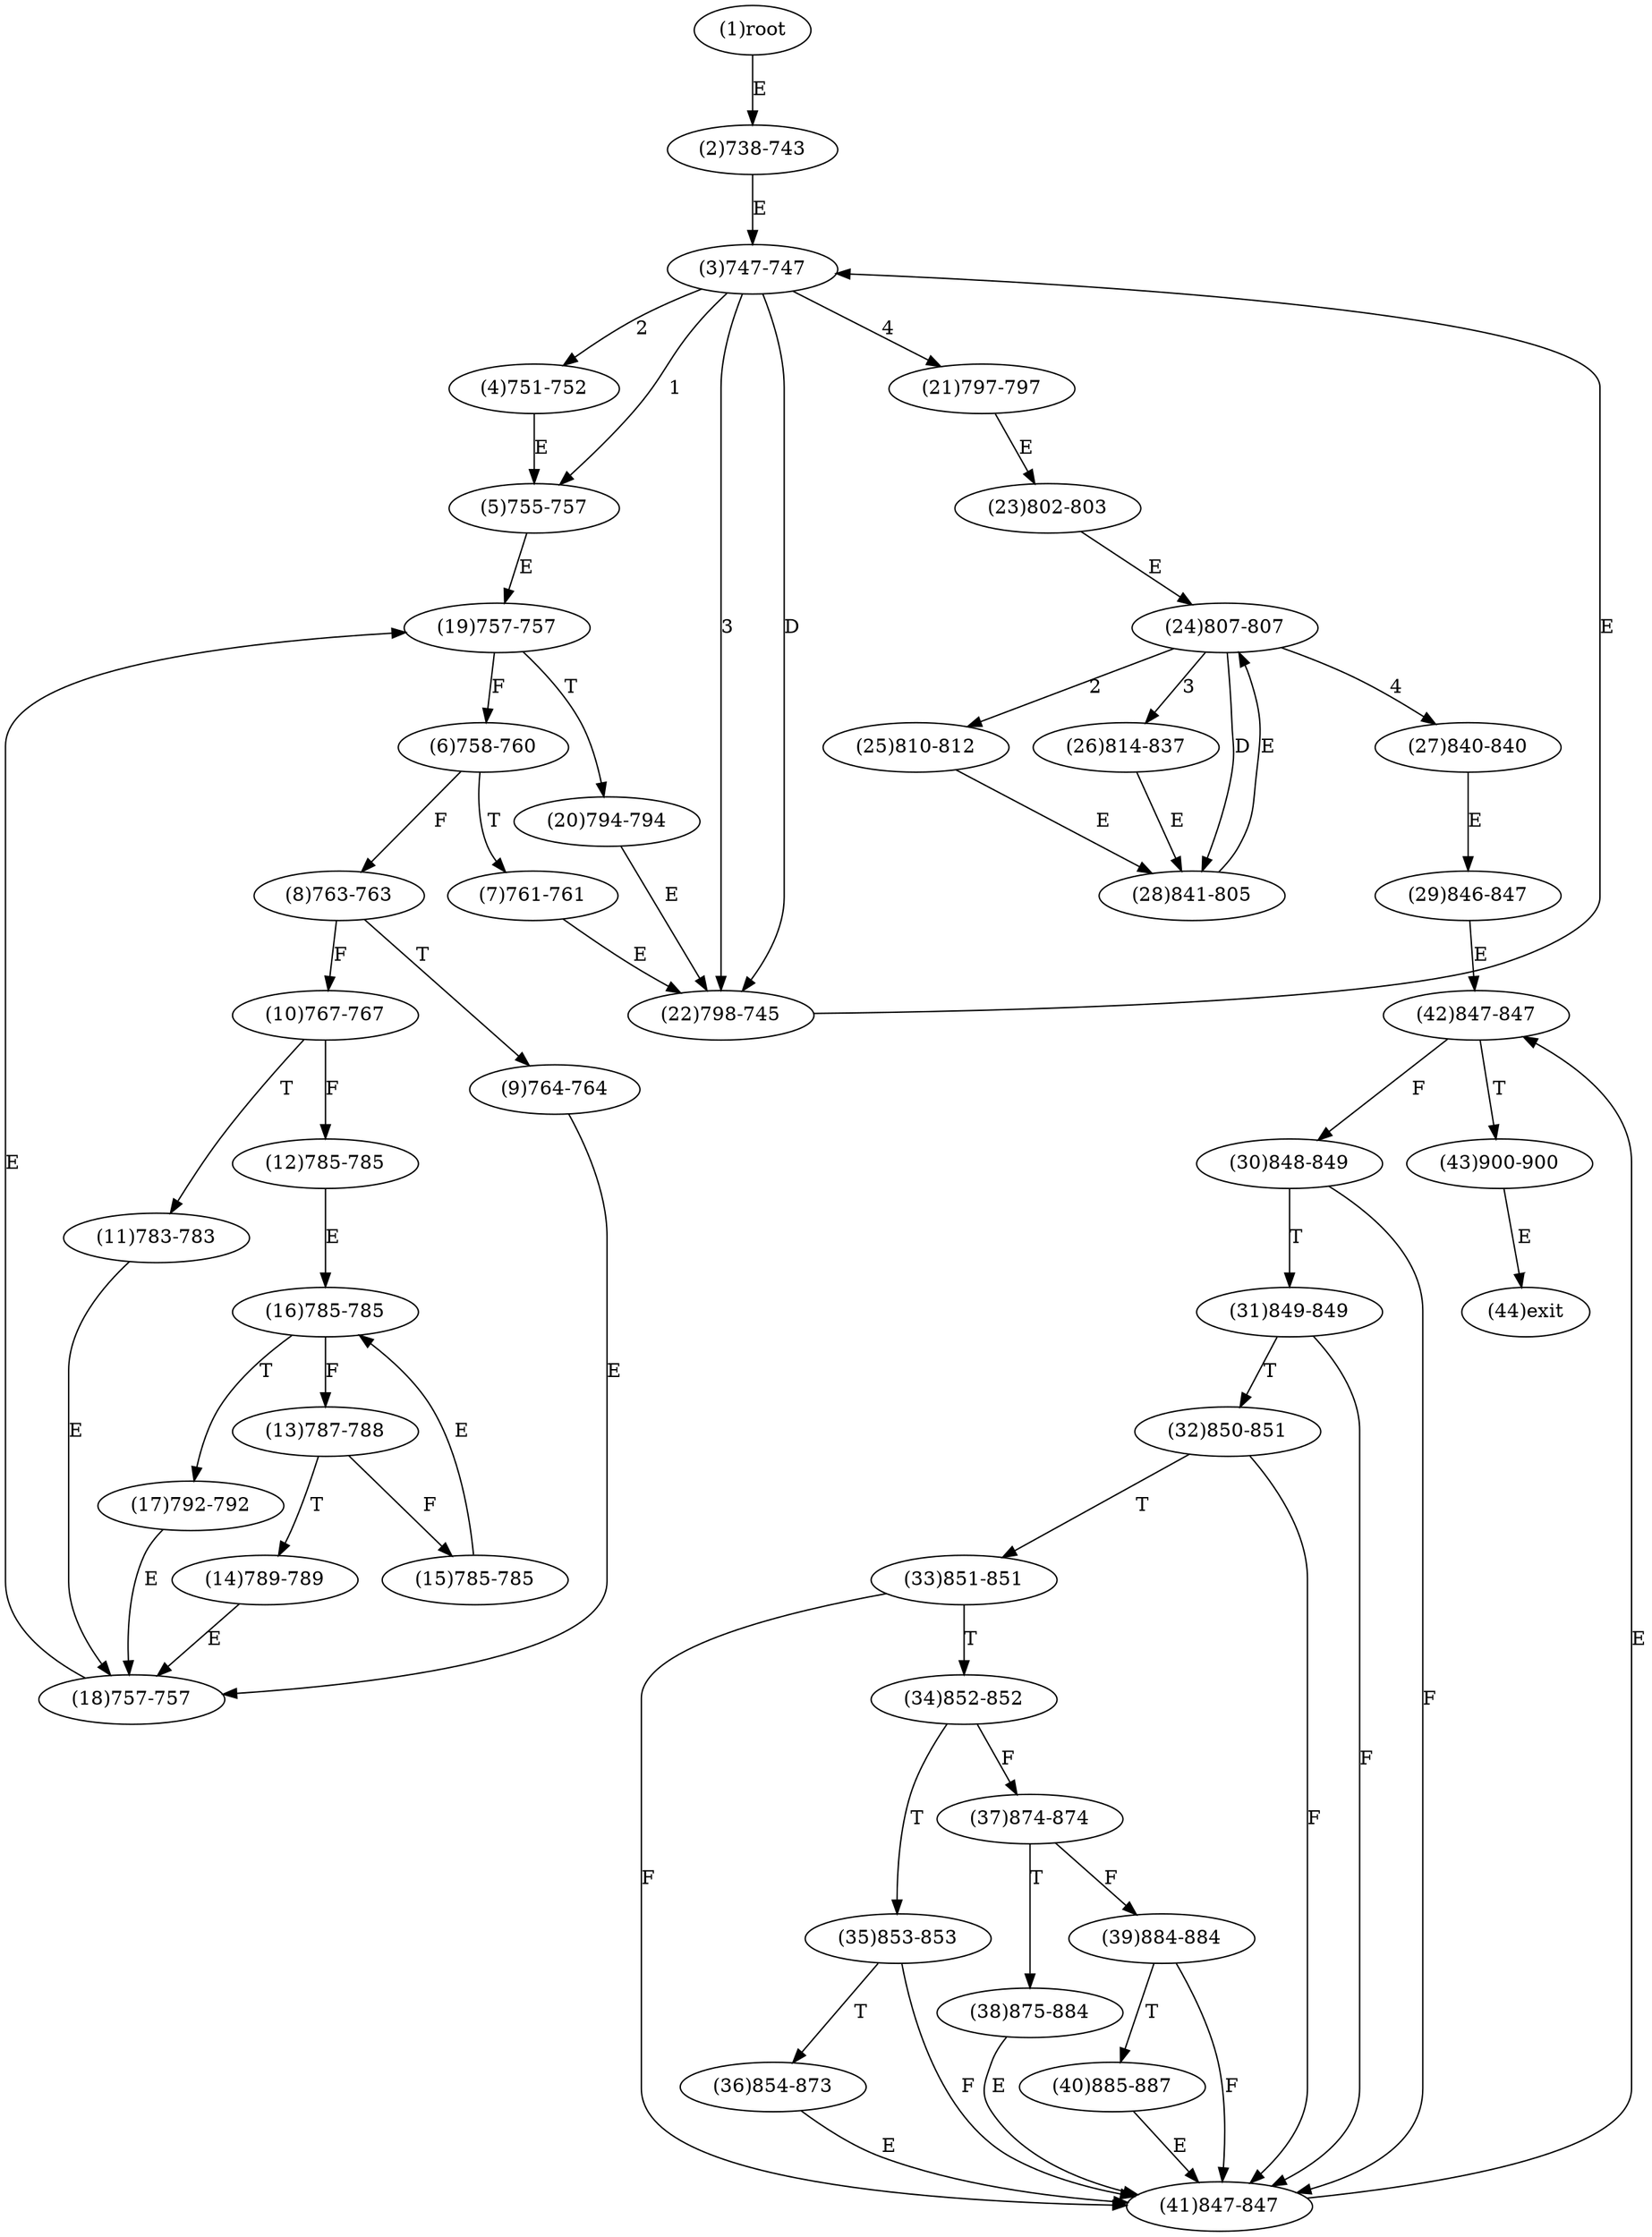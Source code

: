 digraph "" { 
1[ label="(1)root"];
2[ label="(2)738-743"];
3[ label="(3)747-747"];
4[ label="(4)751-752"];
5[ label="(5)755-757"];
6[ label="(6)758-760"];
7[ label="(7)761-761"];
8[ label="(8)763-763"];
9[ label="(9)764-764"];
10[ label="(10)767-767"];
11[ label="(11)783-783"];
12[ label="(12)785-785"];
13[ label="(13)787-788"];
14[ label="(14)789-789"];
15[ label="(15)785-785"];
17[ label="(17)792-792"];
16[ label="(16)785-785"];
19[ label="(19)757-757"];
18[ label="(18)757-757"];
21[ label="(21)797-797"];
20[ label="(20)794-794"];
23[ label="(23)802-803"];
22[ label="(22)798-745"];
25[ label="(25)810-812"];
24[ label="(24)807-807"];
27[ label="(27)840-840"];
26[ label="(26)814-837"];
29[ label="(29)846-847"];
28[ label="(28)841-805"];
31[ label="(31)849-849"];
30[ label="(30)848-849"];
34[ label="(34)852-852"];
35[ label="(35)853-853"];
32[ label="(32)850-851"];
33[ label="(33)851-851"];
38[ label="(38)875-884"];
39[ label="(39)884-884"];
36[ label="(36)854-873"];
37[ label="(37)874-874"];
42[ label="(42)847-847"];
43[ label="(43)900-900"];
40[ label="(40)885-887"];
41[ label="(41)847-847"];
44[ label="(44)exit"];
1->2[ label="E"];
2->3[ label="E"];
3->5[ label="1"];
3->4[ label="2"];
3->22[ label="3"];
3->21[ label="4"];
3->22[ label="D"];
4->5[ label="E"];
5->19[ label="E"];
6->8[ label="F"];
6->7[ label="T"];
7->22[ label="E"];
8->10[ label="F"];
8->9[ label="T"];
9->18[ label="E"];
10->12[ label="F"];
10->11[ label="T"];
11->18[ label="E"];
12->16[ label="E"];
13->15[ label="F"];
13->14[ label="T"];
14->18[ label="E"];
15->16[ label="E"];
16->13[ label="F"];
16->17[ label="T"];
17->18[ label="E"];
18->19[ label="E"];
19->6[ label="F"];
19->20[ label="T"];
20->22[ label="E"];
21->23[ label="E"];
22->3[ label="E"];
23->24[ label="E"];
24->25[ label="2"];
24->26[ label="3"];
24->27[ label="4"];
24->28[ label="D"];
25->28[ label="E"];
26->28[ label="E"];
27->29[ label="E"];
28->24[ label="E"];
29->42[ label="E"];
30->41[ label="F"];
30->31[ label="T"];
31->41[ label="F"];
31->32[ label="T"];
32->41[ label="F"];
32->33[ label="T"];
33->41[ label="F"];
33->34[ label="T"];
34->37[ label="F"];
34->35[ label="T"];
35->41[ label="F"];
35->36[ label="T"];
36->41[ label="E"];
37->39[ label="F"];
37->38[ label="T"];
38->41[ label="E"];
39->41[ label="F"];
39->40[ label="T"];
40->41[ label="E"];
41->42[ label="E"];
42->30[ label="F"];
42->43[ label="T"];
43->44[ label="E"];
}